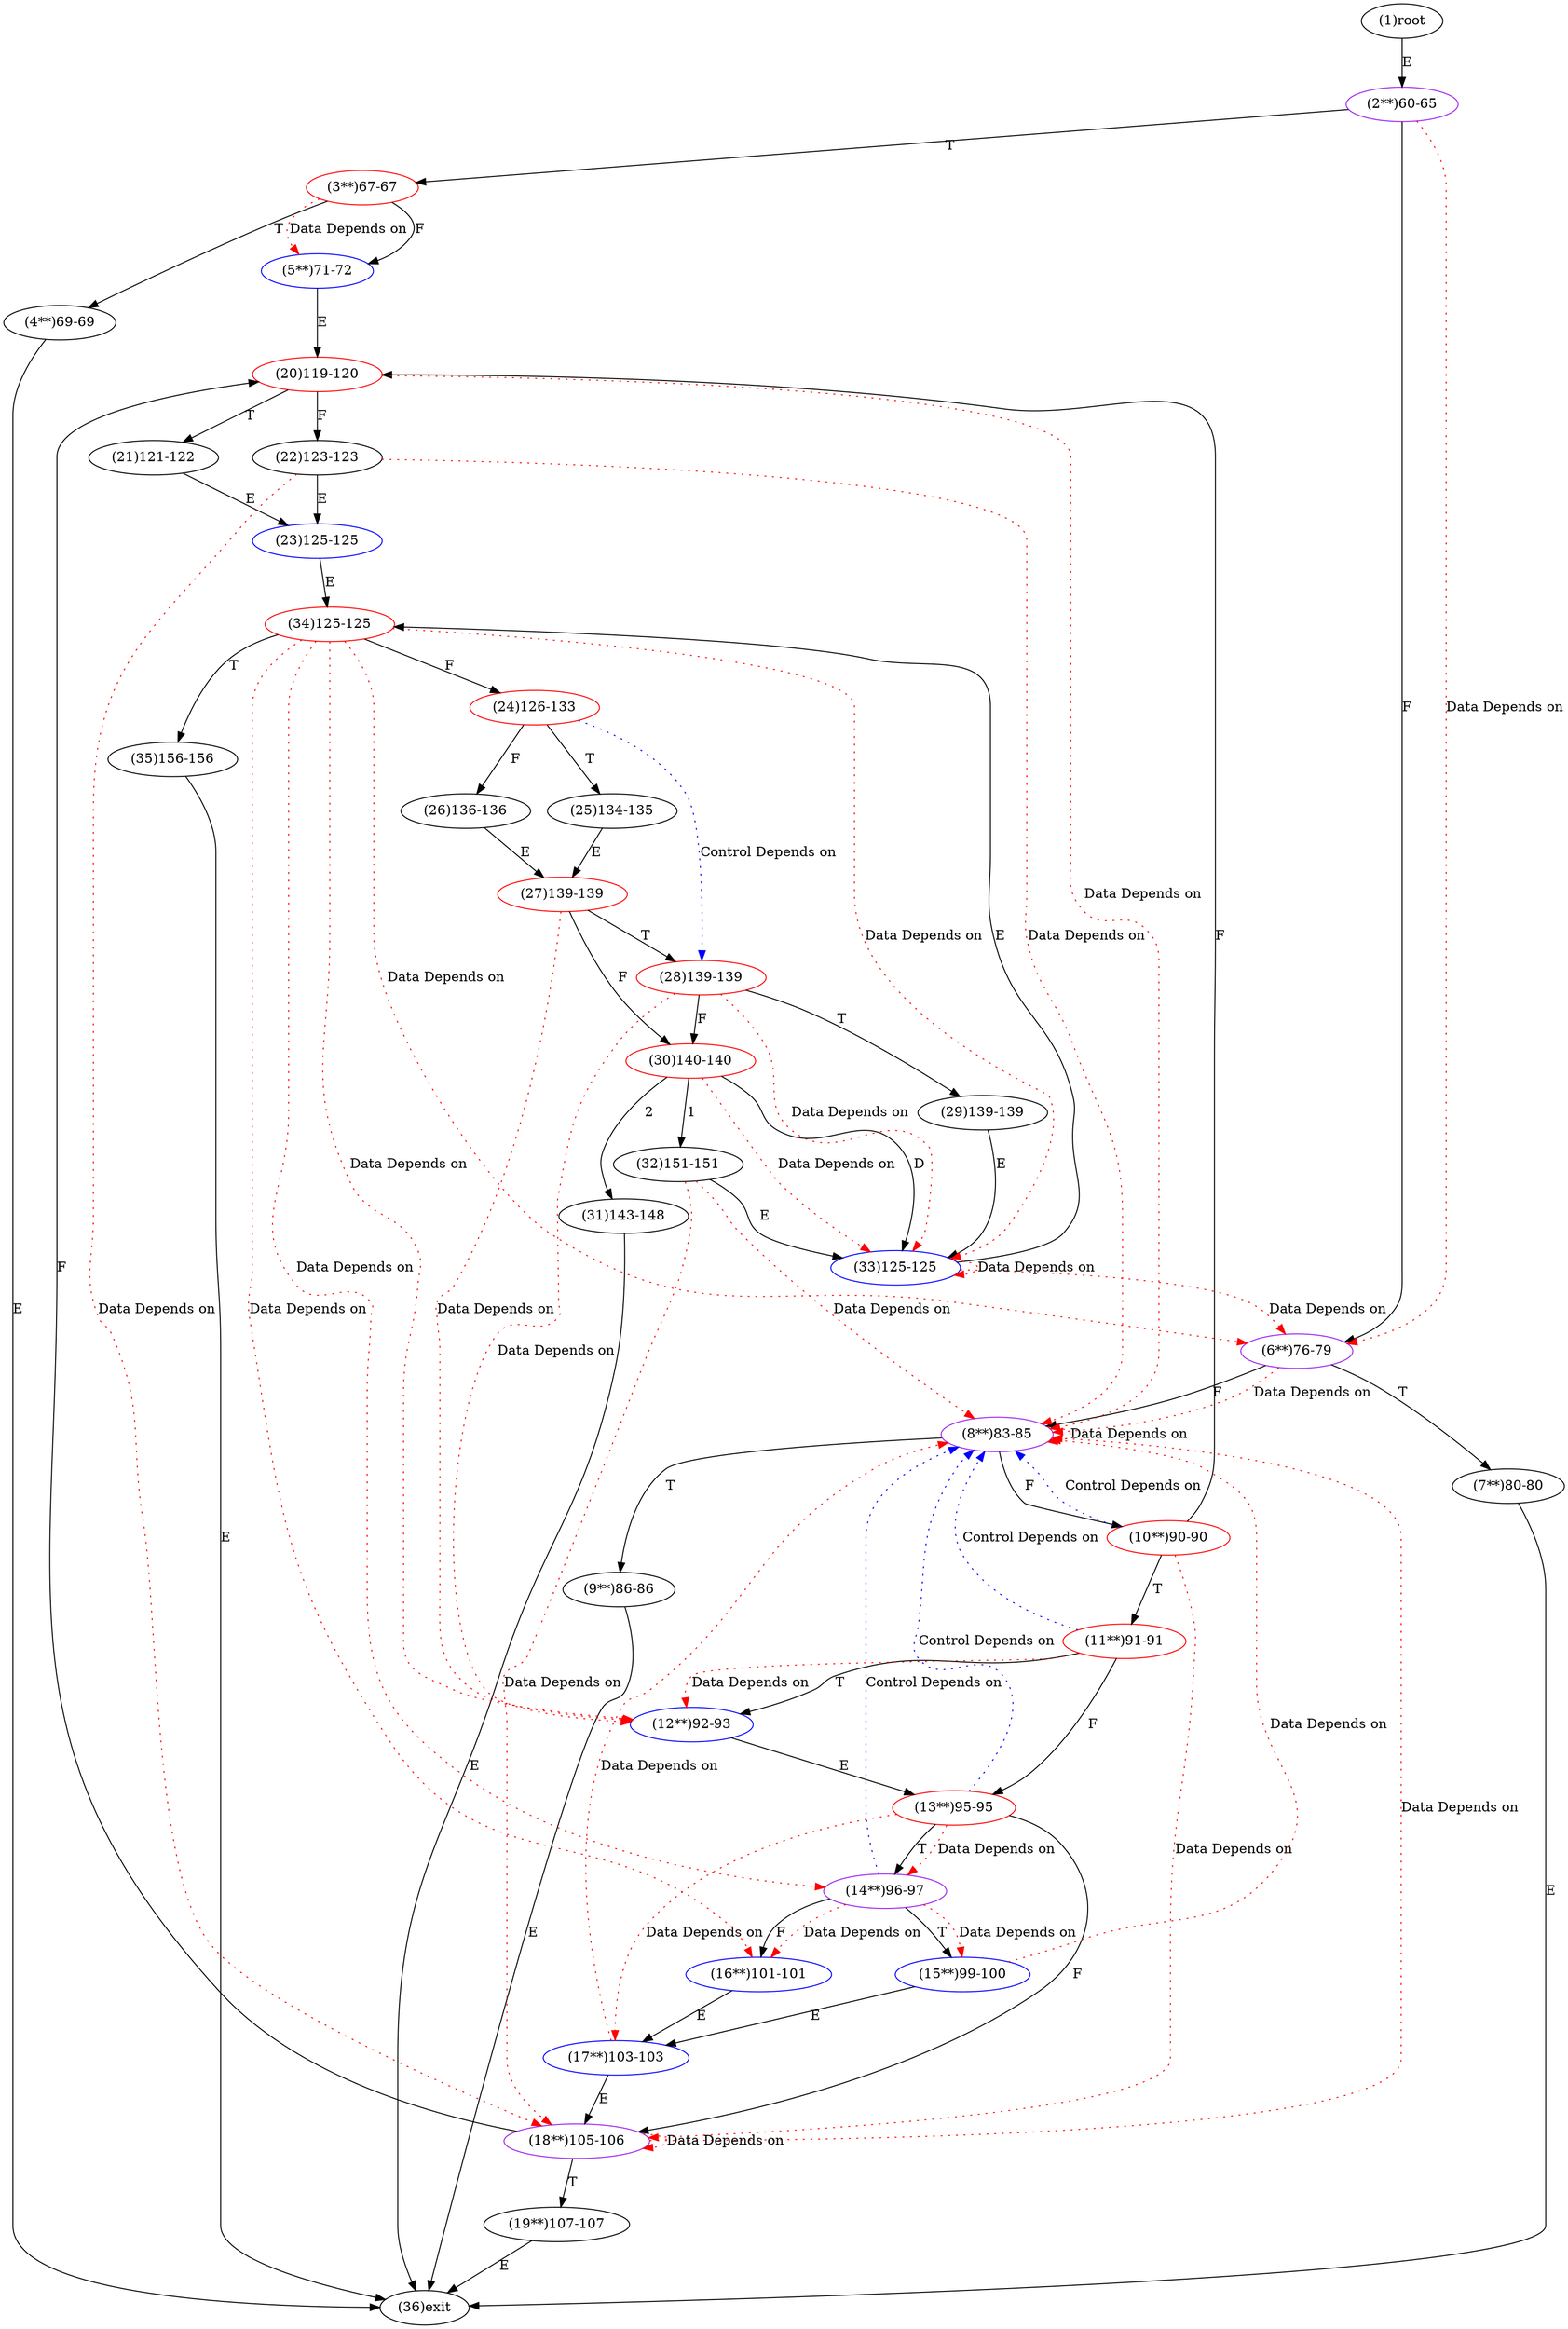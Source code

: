 digraph "" { 
1[ label="(1)root"];
2[ label="(2**)60-65",color=purple];
3[ label="(3**)67-67",color=red];
4[ label="(4**)69-69"];
5[ label="(5**)71-72",color=blue];
6[ label="(6**)76-79",color=purple];
7[ label="(7**)80-80"];
8[ label="(8**)83-85",color=purple];
9[ label="(9**)86-86"];
10[ label="(10**)90-90",color=red];
11[ label="(11**)91-91",color=red];
12[ label="(12**)92-93",color=blue];
13[ label="(13**)95-95",color=red];
14[ label="(14**)96-97",color=purple];
15[ label="(15**)99-100",color=blue];
17[ label="(17**)103-103",color=blue];
16[ label="(16**)101-101",color=blue];
19[ label="(19**)107-107"];
18[ label="(18**)105-106",color=purple];
21[ label="(21)121-122"];
20[ label="(20)119-120",color=red];
23[ label="(23)125-125",color=blue];
22[ label="(22)123-123"];
25[ label="(25)134-135"];
24[ label="(24)126-133",color=red];
27[ label="(27)139-139",color=red];
26[ label="(26)136-136"];
29[ label="(29)139-139"];
28[ label="(28)139-139",color=red];
31[ label="(31)143-148"];
30[ label="(30)140-140",color=red];
34[ label="(34)125-125",color=red];
35[ label="(35)156-156"];
32[ label="(32)151-151"];
33[ label="(33)125-125",color=blue];
36[ label="(36)exit"];
1->2[ label="E"];
2->6[ label="F"];
2->3[ label="T"];
3->5[ label="F"];
3->4[ label="T"];
4->36[ label="E"];
5->20[ label="E"];
6->8[ label="F"];
6->7[ label="T"];
7->36[ label="E"];
8->10[ label="F"];
8->9[ label="T"];
9->36[ label="E"];
10->20[ label="F"];
10->11[ label="T"];
11->13[ label="F"];
11->12[ label="T"];
12->13[ label="E"];
13->18[ label="F"];
13->14[ label="T"];
14->16[ label="F"];
14->15[ label="T"];
15->17[ label="E"];
16->17[ label="E"];
17->18[ label="E"];
18->20[ label="F"];
18->19[ label="T"];
19->36[ label="E"];
20->22[ label="F"];
20->21[ label="T"];
21->23[ label="E"];
22->23[ label="E"];
23->34[ label="E"];
24->26[ label="F"];
24->25[ label="T"];
25->27[ label="E"];
26->27[ label="E"];
27->30[ label="F"];
27->28[ label="T"];
28->30[ label="F"];
28->29[ label="T"];
29->33[ label="E"];
30->32[ label="1"];
30->31[ label="2"];
30->33[ label="D"];
31->36[ label="E"];
32->33[ label="E"];
33->34[ label="E"];
34->24[ label="F"];
34->35[ label="T"];
35->36[ label="E"];
2->6[ color="red" label="Data Depends on" style = dotted ];
3->5[ color="red" label="Data Depends on" style = dotted ];
6->8[ color="red" label="Data Depends on" style = dotted ];
8->8[ color="red" label="Data Depends on" style = dotted ];
10->8[ color="blue" label="Control Depends on" style = dotted ];
10->18[ color="red" label="Data Depends on" style = dotted ];
11->8[ color="blue" label="Control Depends on" style = dotted ];
11->12[ color="red" label="Data Depends on" style = dotted ];
13->14[ color="red" label="Data Depends on" style = dotted ];
13->8[ color="blue" label="Control Depends on" style = dotted ];
13->17[ color="red" label="Data Depends on" style = dotted ];
14->15[ color="red" label="Data Depends on" style = dotted ];
14->8[ color="blue" label="Control Depends on" style = dotted ];
14->16[ color="red" label="Data Depends on" style = dotted ];
15->8[ color="red" label="Data Depends on" style = dotted ];
17->8[ color="red" label="Data Depends on" style = dotted ];
18->18[ color="red" label="Data Depends on" style = dotted ];
18->8[ color="red" label="Data Depends on" style = dotted ];
20->8[ color="red" label="Data Depends on" style = dotted ];
22->18[ color="red" label="Data Depends on" style = dotted ];
22->8[ color="red" label="Data Depends on" style = dotted ];
24->28[ color="blue" label="Control Depends on" style = dotted ];
27->12[ color="red" label="Data Depends on" style = dotted ];
28->12[ color="red" label="Data Depends on" style = dotted ];
28->33[ color="red" label="Data Depends on" style = dotted ];
30->33[ color="red" label="Data Depends on" style = dotted ];
34->16[ color="red" label="Data Depends on" style = dotted ];
34->33[ color="red" label="Data Depends on" style = dotted ];
34->6[ color="red" label="Data Depends on" style = dotted ];
34->12[ color="red" label="Data Depends on" style = dotted ];
34->14[ color="red" label="Data Depends on" style = dotted ];
32->18[ color="red" label="Data Depends on" style = dotted ];
32->8[ color="red" label="Data Depends on" style = dotted ];
33->33[ color="red" label="Data Depends on" style = dotted ];
33->6[ color="red" label="Data Depends on" style = dotted ];
}